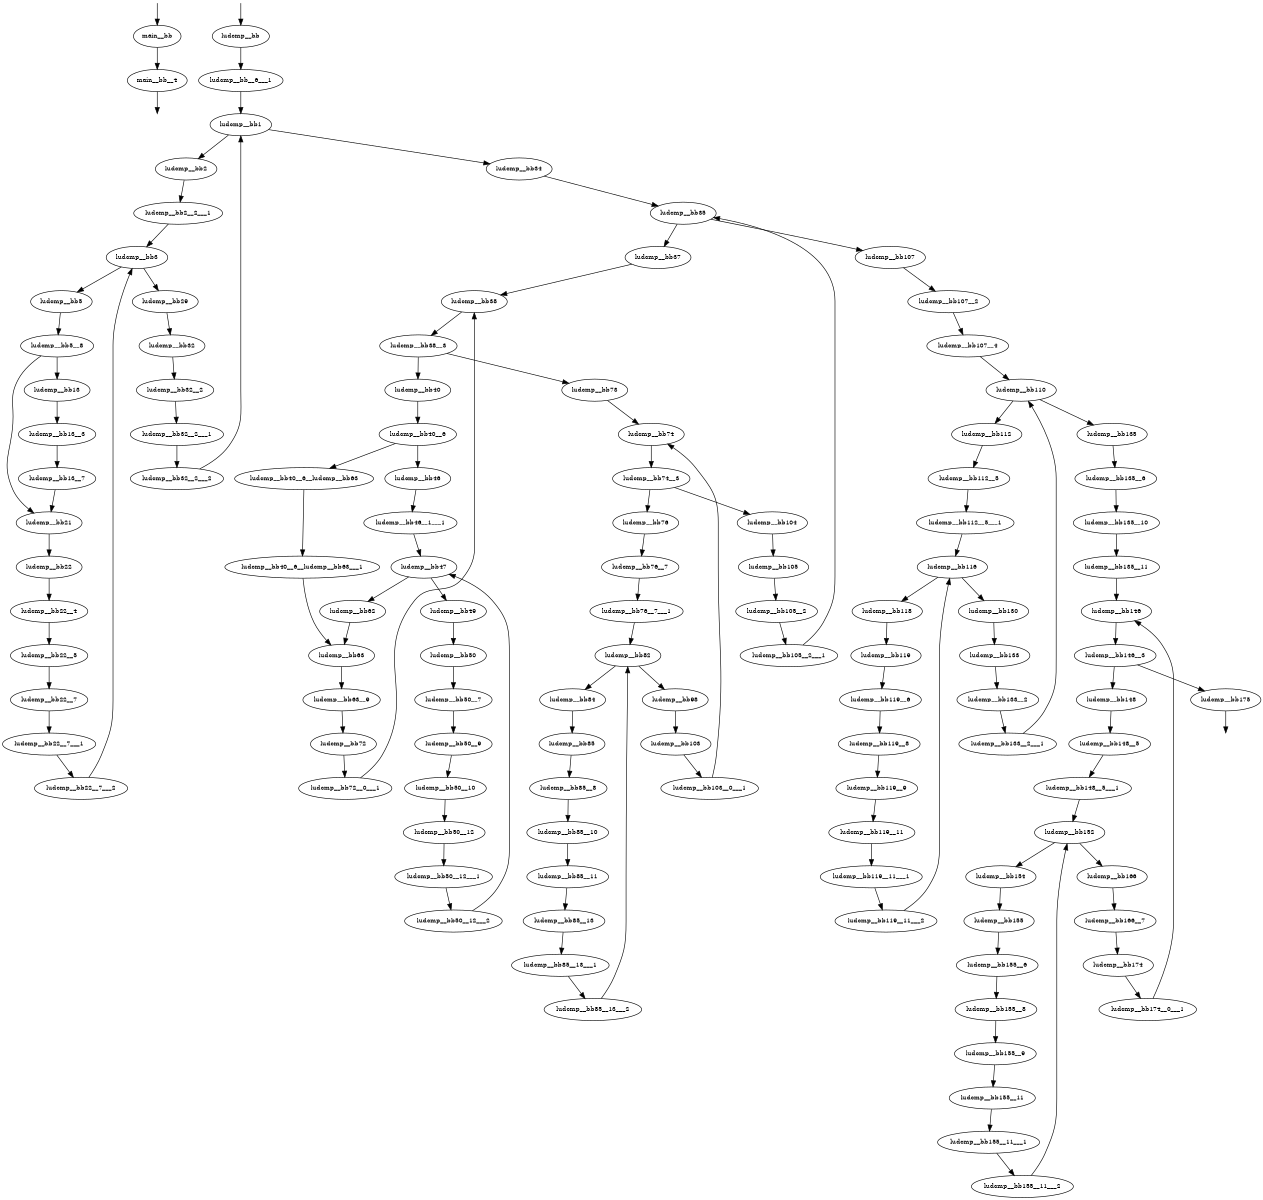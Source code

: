 digraph CFG {
size="10,8"
rankdir="TB"
orientation="portrait"
fontsize=10;
   subgraph "main" {
   "main0"[label="main__bb",fontsize=10,width=0.01]
   "main1"[label="main__bb__4",fontsize=10,width=0.01]
   "main0" -> "main1"
   "main_entry" [label="",color="white",height="0.01",fontsize=10,width=0.01]
   "main_entry" -> "main0"
   "main_exit" [label="",color="white",fontsize=10,width=0.01]
   "main1" -> "main_exit"
}
   subgraph "ludcmp" {
   "ludcmp0"[label="ludcmp__bb",fontsize=10,width=0.01]
   "ludcmp1"[label="ludcmp__bb__6___1",fontsize=10,width=0.01]
   "ludcmp2"[label="ludcmp__bb1",fontsize=10,width=0.01]
   "ludcmp3"[label="ludcmp__bb2",fontsize=10,width=0.01]
   "ludcmp4"[label="ludcmp__bb2__2___1",fontsize=10,width=0.01]
   "ludcmp5"[label="ludcmp__bb3",fontsize=10,width=0.01]
   "ludcmp6"[label="ludcmp__bb5",fontsize=10,width=0.01]
   "ludcmp7"[label="ludcmp__bb5__8",fontsize=10,width=0.01]
   "ludcmp8"[label="ludcmp__bb13",fontsize=10,width=0.01]
   "ludcmp9"[label="ludcmp__bb13__3",fontsize=10,width=0.01]
   "ludcmp10"[label="ludcmp__bb13__7",fontsize=10,width=0.01]
   "ludcmp11"[label="ludcmp__bb21",fontsize=10,width=0.01]
   "ludcmp12"[label="ludcmp__bb22",fontsize=10,width=0.01]
   "ludcmp13"[label="ludcmp__bb22__4",fontsize=10,width=0.01]
   "ludcmp14"[label="ludcmp__bb22__5",fontsize=10,width=0.01]
   "ludcmp15"[label="ludcmp__bb22__7",fontsize=10,width=0.01]
   "ludcmp16"[label="ludcmp__bb22__7___1",fontsize=10,width=0.01]
   "ludcmp17"[label="ludcmp__bb22__7___2",fontsize=10,width=0.01]
   "ludcmp18"[label="ludcmp__bb29",fontsize=10,width=0.01]
   "ludcmp19"[label="ludcmp__bb32",fontsize=10,width=0.01]
   "ludcmp20"[label="ludcmp__bb32__2",fontsize=10,width=0.01]
   "ludcmp21"[label="ludcmp__bb32__2___1",fontsize=10,width=0.01]
   "ludcmp22"[label="ludcmp__bb32__2___2",fontsize=10,width=0.01]
   "ludcmp23"[label="ludcmp__bb34",fontsize=10,width=0.01]
   "ludcmp24"[label="ludcmp__bb35",fontsize=10,width=0.01]
   "ludcmp25"[label="ludcmp__bb37",fontsize=10,width=0.01]
   "ludcmp26"[label="ludcmp__bb38",fontsize=10,width=0.01]
   "ludcmp27"[label="ludcmp__bb38__3",fontsize=10,width=0.01]
   "ludcmp28"[label="ludcmp__bb40",fontsize=10,width=0.01]
   "ludcmp29"[label="ludcmp__bb40__6",fontsize=10,width=0.01]
   "ludcmp30"[label="ludcmp__bb40__6__ludcmp__bb63",fontsize=10,width=0.01]
   "ludcmp31"[label="ludcmp__bb40__6__ludcmp__bb63___1",fontsize=10,width=0.01]
   "ludcmp32"[label="ludcmp__bb46",fontsize=10,width=0.01]
   "ludcmp33"[label="ludcmp__bb46__1___1",fontsize=10,width=0.01]
   "ludcmp34"[label="ludcmp__bb47",fontsize=10,width=0.01]
   "ludcmp35"[label="ludcmp__bb49",fontsize=10,width=0.01]
   "ludcmp36"[label="ludcmp__bb50",fontsize=10,width=0.01]
   "ludcmp37"[label="ludcmp__bb50__7",fontsize=10,width=0.01]
   "ludcmp38"[label="ludcmp__bb50__9",fontsize=10,width=0.01]
   "ludcmp39"[label="ludcmp__bb50__10",fontsize=10,width=0.01]
   "ludcmp40"[label="ludcmp__bb50__12",fontsize=10,width=0.01]
   "ludcmp41"[label="ludcmp__bb50__12___1",fontsize=10,width=0.01]
   "ludcmp42"[label="ludcmp__bb50__12___2",fontsize=10,width=0.01]
   "ludcmp43"[label="ludcmp__bb62",fontsize=10,width=0.01]
   "ludcmp44"[label="ludcmp__bb63",fontsize=10,width=0.01]
   "ludcmp45"[label="ludcmp__bb63__9",fontsize=10,width=0.01]
   "ludcmp46"[label="ludcmp__bb72",fontsize=10,width=0.01]
   "ludcmp47"[label="ludcmp__bb72__0___1",fontsize=10,width=0.01]
   "ludcmp48"[label="ludcmp__bb73",fontsize=10,width=0.01]
   "ludcmp49"[label="ludcmp__bb74",fontsize=10,width=0.01]
   "ludcmp50"[label="ludcmp__bb74__3",fontsize=10,width=0.01]
   "ludcmp51"[label="ludcmp__bb76",fontsize=10,width=0.01]
   "ludcmp52"[label="ludcmp__bb76__7",fontsize=10,width=0.01]
   "ludcmp53"[label="ludcmp__bb76__7___1",fontsize=10,width=0.01]
   "ludcmp54"[label="ludcmp__bb82",fontsize=10,width=0.01]
   "ludcmp55"[label="ludcmp__bb84",fontsize=10,width=0.01]
   "ludcmp56"[label="ludcmp__bb85",fontsize=10,width=0.01]
   "ludcmp57"[label="ludcmp__bb85__8",fontsize=10,width=0.01]
   "ludcmp58"[label="ludcmp__bb85__10",fontsize=10,width=0.01]
   "ludcmp59"[label="ludcmp__bb85__11",fontsize=10,width=0.01]
   "ludcmp60"[label="ludcmp__bb85__13",fontsize=10,width=0.01]
   "ludcmp61"[label="ludcmp__bb85__13___1",fontsize=10,width=0.01]
   "ludcmp62"[label="ludcmp__bb85__13___2",fontsize=10,width=0.01]
   "ludcmp63"[label="ludcmp__bb98",fontsize=10,width=0.01]
   "ludcmp64"[label="ludcmp__bb103",fontsize=10,width=0.01]
   "ludcmp65"[label="ludcmp__bb103__0___1",fontsize=10,width=0.01]
   "ludcmp66"[label="ludcmp__bb104",fontsize=10,width=0.01]
   "ludcmp67"[label="ludcmp__bb105",fontsize=10,width=0.01]
   "ludcmp68"[label="ludcmp__bb105__2",fontsize=10,width=0.01]
   "ludcmp69"[label="ludcmp__bb105__2___1",fontsize=10,width=0.01]
   "ludcmp70"[label="ludcmp__bb107",fontsize=10,width=0.01]
   "ludcmp71"[label="ludcmp__bb107__2",fontsize=10,width=0.01]
   "ludcmp72"[label="ludcmp__bb107__4",fontsize=10,width=0.01]
   "ludcmp73"[label="ludcmp__bb110",fontsize=10,width=0.01]
   "ludcmp74"[label="ludcmp__bb112",fontsize=10,width=0.01]
   "ludcmp75"[label="ludcmp__bb112__5",fontsize=10,width=0.01]
   "ludcmp76"[label="ludcmp__bb112__5___1",fontsize=10,width=0.01]
   "ludcmp77"[label="ludcmp__bb116",fontsize=10,width=0.01]
   "ludcmp78"[label="ludcmp__bb118",fontsize=10,width=0.01]
   "ludcmp79"[label="ludcmp__bb119",fontsize=10,width=0.01]
   "ludcmp80"[label="ludcmp__bb119__6",fontsize=10,width=0.01]
   "ludcmp81"[label="ludcmp__bb119__8",fontsize=10,width=0.01]
   "ludcmp82"[label="ludcmp__bb119__9",fontsize=10,width=0.01]
   "ludcmp83"[label="ludcmp__bb119__11",fontsize=10,width=0.01]
   "ludcmp84"[label="ludcmp__bb119__11___1",fontsize=10,width=0.01]
   "ludcmp85"[label="ludcmp__bb119__11___2",fontsize=10,width=0.01]
   "ludcmp86"[label="ludcmp__bb130",fontsize=10,width=0.01]
   "ludcmp87"[label="ludcmp__bb133",fontsize=10,width=0.01]
   "ludcmp88"[label="ludcmp__bb133__2",fontsize=10,width=0.01]
   "ludcmp89"[label="ludcmp__bb133__2___1",fontsize=10,width=0.01]
   "ludcmp90"[label="ludcmp__bb135",fontsize=10,width=0.01]
   "ludcmp91"[label="ludcmp__bb135__6",fontsize=10,width=0.01]
   "ludcmp92"[label="ludcmp__bb135__10",fontsize=10,width=0.01]
   "ludcmp93"[label="ludcmp__bb135__11",fontsize=10,width=0.01]
   "ludcmp94"[label="ludcmp__bb146",fontsize=10,width=0.01]
   "ludcmp95"[label="ludcmp__bb146__3",fontsize=10,width=0.01]
   "ludcmp96"[label="ludcmp__bb148",fontsize=10,width=0.01]
   "ludcmp97"[label="ludcmp__bb148__5",fontsize=10,width=0.01]
   "ludcmp98"[label="ludcmp__bb148__5___1",fontsize=10,width=0.01]
   "ludcmp99"[label="ludcmp__bb152",fontsize=10,width=0.01]
   "ludcmp100"[label="ludcmp__bb154",fontsize=10,width=0.01]
   "ludcmp101"[label="ludcmp__bb155",fontsize=10,width=0.01]
   "ludcmp102"[label="ludcmp__bb155__6",fontsize=10,width=0.01]
   "ludcmp103"[label="ludcmp__bb155__8",fontsize=10,width=0.01]
   "ludcmp104"[label="ludcmp__bb155__9",fontsize=10,width=0.01]
   "ludcmp105"[label="ludcmp__bb155__11",fontsize=10,width=0.01]
   "ludcmp106"[label="ludcmp__bb155__11___1",fontsize=10,width=0.01]
   "ludcmp107"[label="ludcmp__bb155__11___2",fontsize=10,width=0.01]
   "ludcmp108"[label="ludcmp__bb166",fontsize=10,width=0.01]
   "ludcmp109"[label="ludcmp__bb166__7",fontsize=10,width=0.01]
   "ludcmp110"[label="ludcmp__bb174",fontsize=10,width=0.01]
   "ludcmp111"[label="ludcmp__bb174__0___1",fontsize=10,width=0.01]
   "ludcmp112"[label="ludcmp__bb175",fontsize=10,width=0.01]
   "ludcmp0" -> "ludcmp1"
   "ludcmp1" -> "ludcmp2"
   "ludcmp2" -> "ludcmp23"
   "ludcmp2" -> "ludcmp3"
   "ludcmp3" -> "ludcmp4"
   "ludcmp4" -> "ludcmp5"
   "ludcmp5" -> "ludcmp18"
   "ludcmp5" -> "ludcmp6"
   "ludcmp6" -> "ludcmp7"
   "ludcmp7" -> "ludcmp8"
   "ludcmp7" -> "ludcmp11"
   "ludcmp8" -> "ludcmp9"
   "ludcmp9" -> "ludcmp10"
   "ludcmp10" -> "ludcmp11"
   "ludcmp11" -> "ludcmp12"
   "ludcmp12" -> "ludcmp13"
   "ludcmp13" -> "ludcmp14"
   "ludcmp14" -> "ludcmp15"
   "ludcmp15" -> "ludcmp16"
   "ludcmp16" -> "ludcmp17"
   "ludcmp17" -> "ludcmp5"
   "ludcmp18" -> "ludcmp19"
   "ludcmp19" -> "ludcmp20"
   "ludcmp20" -> "ludcmp21"
   "ludcmp21" -> "ludcmp22"
   "ludcmp22" -> "ludcmp2"
   "ludcmp23" -> "ludcmp24"
   "ludcmp24" -> "ludcmp25"
   "ludcmp24" -> "ludcmp70"
   "ludcmp25" -> "ludcmp26"
   "ludcmp26" -> "ludcmp27"
   "ludcmp27" -> "ludcmp28"
   "ludcmp27" -> "ludcmp48"
   "ludcmp28" -> "ludcmp29"
   "ludcmp29" -> "ludcmp30"
   "ludcmp29" -> "ludcmp32"
   "ludcmp30" -> "ludcmp31"
   "ludcmp31" -> "ludcmp44"
   "ludcmp32" -> "ludcmp33"
   "ludcmp33" -> "ludcmp34"
   "ludcmp34" -> "ludcmp35"
   "ludcmp34" -> "ludcmp43"
   "ludcmp35" -> "ludcmp36"
   "ludcmp36" -> "ludcmp37"
   "ludcmp37" -> "ludcmp38"
   "ludcmp38" -> "ludcmp39"
   "ludcmp39" -> "ludcmp40"
   "ludcmp40" -> "ludcmp41"
   "ludcmp41" -> "ludcmp42"
   "ludcmp42" -> "ludcmp34"
   "ludcmp43" -> "ludcmp44"
   "ludcmp44" -> "ludcmp45"
   "ludcmp45" -> "ludcmp46"
   "ludcmp46" -> "ludcmp47"
   "ludcmp47" -> "ludcmp26"
   "ludcmp48" -> "ludcmp49"
   "ludcmp49" -> "ludcmp50"
   "ludcmp50" -> "ludcmp51"
   "ludcmp50" -> "ludcmp66"
   "ludcmp51" -> "ludcmp52"
   "ludcmp52" -> "ludcmp53"
   "ludcmp53" -> "ludcmp54"
   "ludcmp54" -> "ludcmp63"
   "ludcmp54" -> "ludcmp55"
   "ludcmp55" -> "ludcmp56"
   "ludcmp56" -> "ludcmp57"
   "ludcmp57" -> "ludcmp58"
   "ludcmp58" -> "ludcmp59"
   "ludcmp59" -> "ludcmp60"
   "ludcmp60" -> "ludcmp61"
   "ludcmp61" -> "ludcmp62"
   "ludcmp62" -> "ludcmp54"
   "ludcmp63" -> "ludcmp64"
   "ludcmp64" -> "ludcmp65"
   "ludcmp65" -> "ludcmp49"
   "ludcmp66" -> "ludcmp67"
   "ludcmp67" -> "ludcmp68"
   "ludcmp68" -> "ludcmp69"
   "ludcmp69" -> "ludcmp24"
   "ludcmp70" -> "ludcmp71"
   "ludcmp71" -> "ludcmp72"
   "ludcmp72" -> "ludcmp73"
   "ludcmp73" -> "ludcmp90"
   "ludcmp73" -> "ludcmp74"
   "ludcmp74" -> "ludcmp75"
   "ludcmp75" -> "ludcmp76"
   "ludcmp76" -> "ludcmp77"
   "ludcmp77" -> "ludcmp78"
   "ludcmp77" -> "ludcmp86"
   "ludcmp78" -> "ludcmp79"
   "ludcmp79" -> "ludcmp80"
   "ludcmp80" -> "ludcmp81"
   "ludcmp81" -> "ludcmp82"
   "ludcmp82" -> "ludcmp83"
   "ludcmp83" -> "ludcmp84"
   "ludcmp84" -> "ludcmp85"
   "ludcmp85" -> "ludcmp77"
   "ludcmp86" -> "ludcmp87"
   "ludcmp87" -> "ludcmp88"
   "ludcmp88" -> "ludcmp89"
   "ludcmp89" -> "ludcmp73"
   "ludcmp90" -> "ludcmp91"
   "ludcmp91" -> "ludcmp92"
   "ludcmp92" -> "ludcmp93"
   "ludcmp93" -> "ludcmp94"
   "ludcmp94" -> "ludcmp95"
   "ludcmp95" -> "ludcmp96"
   "ludcmp95" -> "ludcmp112"
   "ludcmp96" -> "ludcmp97"
   "ludcmp97" -> "ludcmp98"
   "ludcmp98" -> "ludcmp99"
   "ludcmp99" -> "ludcmp108"
   "ludcmp99" -> "ludcmp100"
   "ludcmp100" -> "ludcmp101"
   "ludcmp101" -> "ludcmp102"
   "ludcmp102" -> "ludcmp103"
   "ludcmp103" -> "ludcmp104"
   "ludcmp104" -> "ludcmp105"
   "ludcmp105" -> "ludcmp106"
   "ludcmp106" -> "ludcmp107"
   "ludcmp107" -> "ludcmp99"
   "ludcmp108" -> "ludcmp109"
   "ludcmp109" -> "ludcmp110"
   "ludcmp110" -> "ludcmp111"
   "ludcmp111" -> "ludcmp94"
   "ludcmp_entry" [label="",color="white",height="0.01",fontsize=10,width=0.01]
   "ludcmp_entry" -> "ludcmp0"
   "ludcmp_exit" [label="",color="white",fontsize=10,width=0.01]
   "ludcmp112" -> "ludcmp_exit"
}
}
